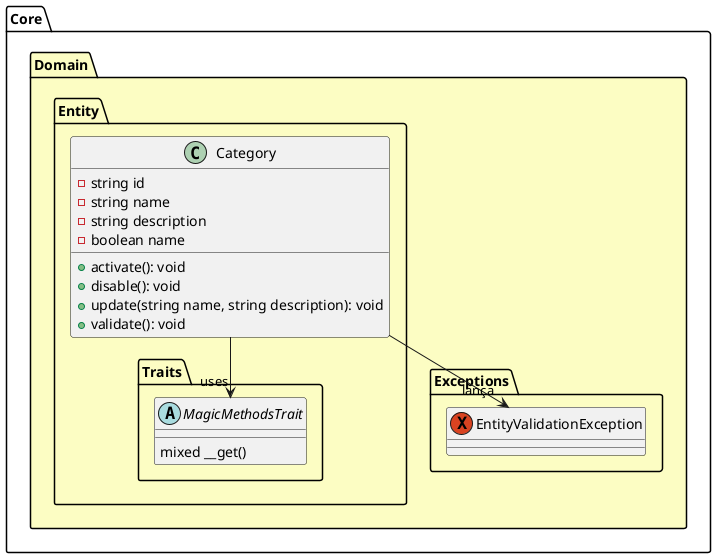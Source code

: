 @startuml Diagrama de Classe

' cores amarelo #fbfdb8 , vermelho #ffa19c, verde #a3fcb9, azul #a7d7d7
package "Core" {
    package "Domain" #fbfdb8d9 {
        package "Exceptions"{
            exception EntityValidationException {

            }
        }

        package "Entity"{
            ' - private #protected +public ~package private

            package "Traits" {
                abstract class MagicMethodsTrait {
                    mixed __get()
                }
            }

            class Category {
                - string id
                - string name
                - string description
                - boolean name
                + {method} activate(): void
                + {method} disable(): void
                + {method} update(string name, string description): void
                + {method} validate(): void
            }
        }
    }
}

Category --> "uses" MagicMethodsTrait

Category --> "lança" EntityValidationException
@enduml